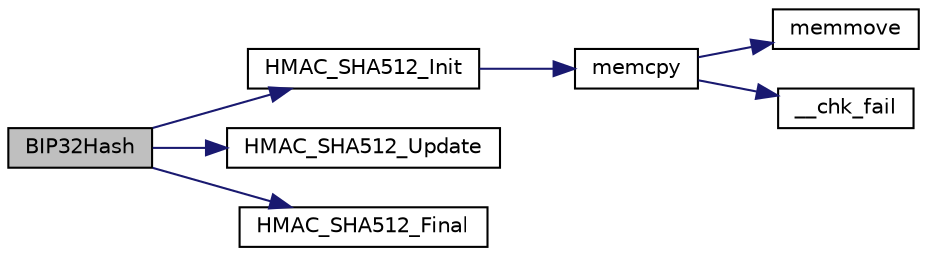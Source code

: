 digraph "BIP32Hash"
{
  edge [fontname="Helvetica",fontsize="10",labelfontname="Helvetica",labelfontsize="10"];
  node [fontname="Helvetica",fontsize="10",shape=record];
  rankdir="LR";
  Node0 [label="BIP32Hash",height=0.2,width=0.4,color="black", fillcolor="grey75", style="filled", fontcolor="black"];
  Node0 -> Node1 [color="midnightblue",fontsize="10",style="solid",fontname="Helvetica"];
  Node1 [label="HMAC_SHA512_Init",height=0.2,width=0.4,color="black", fillcolor="white", style="filled",URL="$da/de5/hash_8cpp.html#a4b8c72838f26539d69f31e256fd6dc5c"];
  Node1 -> Node2 [color="midnightblue",fontsize="10",style="solid",fontname="Helvetica"];
  Node2 [label="memcpy",height=0.2,width=0.4,color="black", fillcolor="white", style="filled",URL="$d5/d9f/glibc__compat_8cpp.html#a0f46826ab0466591e136db24394923cf"];
  Node2 -> Node3 [color="midnightblue",fontsize="10",style="solid",fontname="Helvetica"];
  Node3 [label="memmove",height=0.2,width=0.4,color="black", fillcolor="white", style="filled",URL="$d5/d9f/glibc__compat_8cpp.html#a9778d49e9029dd75bc53ecbbf9f5e9a1"];
  Node2 -> Node4 [color="midnightblue",fontsize="10",style="solid",fontname="Helvetica"];
  Node4 [label="__chk_fail",height=0.2,width=0.4,color="black", fillcolor="white", style="filled",URL="$d5/d9f/glibc__compat_8cpp.html#a424ac71631da5ada2976630ff67051d1"];
  Node0 -> Node5 [color="midnightblue",fontsize="10",style="solid",fontname="Helvetica"];
  Node5 [label="HMAC_SHA512_Update",height=0.2,width=0.4,color="black", fillcolor="white", style="filled",URL="$da/de5/hash_8cpp.html#a252e477655e0e6373143178d65e7a931"];
  Node0 -> Node6 [color="midnightblue",fontsize="10",style="solid",fontname="Helvetica"];
  Node6 [label="HMAC_SHA512_Final",height=0.2,width=0.4,color="black", fillcolor="white", style="filled",URL="$da/de5/hash_8cpp.html#a3e0fccfdb4599881e52d5fe8497f961f"];
}

